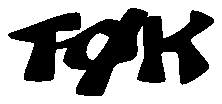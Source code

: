 beginfig(1)

def M(expr $) =
  numeric @;
  @ = 65.0mm;
  fill
  ($+0.0mm,@-35.2mm)..tension 3.2..
  ($+2.0mm,@-27.0mm)..tension 3.2..
  ($+4.2mm,@-27.0mm)..tension 3.2..
  ($+4.2mm,@-28.8mm)..tension 3.2..
  ($+5.5mm,@-30.0mm)..tension 3.2..
  ($+7.6mm,@-26.8mm)..tension 3.2..
  ($+9.9mm,@-26.8mm)..tension 3.2..
  ($+10.4mm,@-35.5mm)..tension 3.2..
  ($+7.0mm,@-35.2mm)..tension 3.2..
  ($+8.0mm,@-30.4mm)..tension 3.2..
  ($+6.5mm,@-31.8mm)..tension 3.2..
  ($+5.2mm,@-31.2mm)..tension 3.2..
  ($+4.6mm,@-35.2mm)..tension 3.2..
  cycle;
enddef;

def A(expr $) =
  numeric @;
  @ = 65.0mm;
  fill
  ($+0.0mm,@-35.2mm)..tension 3.2..
  ($+1.6mm,@-27.2mm)..tension 3.2..
  ($+4.0mm,@-27.4mm)..tension 3.2..
  ($+6.6mm,@-34.6mm)..tension 3.2..
  ($+3.6mm,@-35.0mm)..tension 3.2..
  ($+3.8mm,@-33.0mm)..tension 3.2..
  ($+2.4mm,@-33.2mm)..tension 3.2..
  ($+1.6mm,@-35.0mm)..tension 3.2..
  cycle;

  unfill
  ($+3.0mm,@-32.0mm)--
  ($+3.2mm,@-30.4mm)--
  ($+4.0mm,@-31.4mm)--
  cycle;

enddef;

def D(expr $) =
  numeric @;
  @ = 65.0mm;
  fill
  ($+0.0mm,@-35.0mm)..tension 3.2..
  ($+0.2mm,@-32.8mm)..tension 3.2..
  ($+0.8mm,@-32.8mm)..tension 3.2..
  ($+1.8mm,@-29.4mm)..tension 3.2..
  ($-0.2mm,@-29.2mm)..
  ($+2.8mm,@-27.2mm)..
  ($+5.0mm,@-27.8mm)..
  ($+8.0mm,@-31.8mm)..
  ($+3.0mm,@-35.4mm)..tension 3.2..
  cycle;

  unfill
  ($+3.6mm,@-33.0mm)--
  ($+4.2mm,@-30.2mm)..
  ($+5.0mm,@-31.8mm)..
  cycle;

enddef;

def S(expr $) =
  numeric @;
  @ = 65.0mm;
  fill
  ($+0.0mm,@-32.8mm)..tension 3.2..
  ($+1.2mm,@-32.2mm)..tension 3.2..
  ($+3.4mm,@-33.4mm)..
  ($+5.0mm,@-33.0mm)..tension 3.2..
  ($+3.0mm,@-31.8mm)..
  ($+0.4mm,@-30.0mm)..tension 3.2..
  ($+2.2mm,@-27.2mm)..tension 3.2..
  ($+5.4mm,@-26.6mm)..tension 3.2..
  ($+7.4mm,@-29.0mm)..tension 3.2..
  ($+4.4mm,@-30.2mm)..tension 3.2..
  ($+4.4mm,@-29.4mm)..tension 3.2..
  ($+3.0mm,@-30.0mm)..
  ($+3.6mm,@-31.2mm)..{down}
  ($+8.0mm,@-33.4mm){down}..{left}
  ($+3.0mm,@-35.4mm)..
  cycle;
enddef;

def F(expr $) =
  numeric @;
  @ = 65.0mm;
  fill
  ($+0.0mm,@-35.8mm)..tension 3.2..
  ($+1.2mm,@-31.2mm)..tension 3.2..
  ($-2.0mm,@-30.2mm)..tension 3.2..
  ($+0.0mm,@-29.4mm)..tension 3.2..
  ($+7.0mm,@-27.6mm)..tension 3.2..
  ($+7.0mm,@-29.4mm)..tension 3.2..
  ($+4.0mm,@-29.8mm)..tension 3.2..
  ($+4.0mm,@-31.2mm)..tension 3.2..
  ($+6.4mm,@-30.6mm)..tension 3.2..
  ($+6.6mm,@-31.4mm)..tension 3.2..
  ($+4.0mm,@-32.0mm)..tension 3.2..
  ($+3.6mm,@-35.8mm)..tension 3.2..
  cycle;
enddef;

def OE(expr $) =
  numeric @;
  @ = 65.0mm;
  fill
  ($+1.0mm,@-37.6mm)..tension 3.2..
  ($+4.4mm,@-32.0mm)..tension 3.2..
  ($+8.0mm,@-26.8mm)..tension 3.2..
  ($+10.0mm,@-27.4mm)..tension 3.2..
  ($+8.8mm,@-29.8mm)..
  ($+8.4mm,@-33.0mm)..
  ($+5.6mm,@-34.4mm)..tension 3.2..
  ($+4.2mm,@-37.8mm)..tension 3.2..
  cycle;

  fill
  ($+2.8mm,@-34.6mm)..tension 3.2..
  ($+0.4mm,@-34.4mm)..tension 3.2..
  ($-0.6mm,@-33.6mm)..tension 3.2..
  ($+0.4mm,@-30.8mm)..tension 3.2..
  ($+5.0mm,@-28.2mm)..tension 3.2..
  ($+8.0mm,@-29.2mm)..tension 3.2..
  ($+7.0mm,@-31.0mm)..tension 3.2..
  ($+4.4mm,@-30.0mm)..
  ($+2.4mm,@-31.4mm)..
  ($+3.0mm,@-33.4mm)..tension 3.2..
  ($+5.0mm,@-33.4mm)..tension 3.2..
  cycle;
enddef;

def K(expr $) =
  numeric @;
  @ = 65.0mm;
  fill
  ($+0.0mm,@-35.8mm)..tension 3.2..
  ($+0.8mm,@-33.2mm)..tension 3.2..
  ($+1.0mm,@-28.0mm)..tension 3.2..
  ($+2.8mm,@-27.9mm)..tension 3.2..
  ($+3.2mm,@-30.6mm)..tension 3.2..
  ($+6.6mm,@-28.6mm)..tension 3.2..
  ($+6.8mm,@-27.2mm)..tension 3.2..
  ($+9.6mm,@-28.4mm)..tension 3.2..
  ($+6.6mm,@-30.8mm)..tension 3.2..
  ($+9.0mm,@-34.2mm)..tension 3.2..
  ($+5.6mm,@-36.4mm)..tension 3.2..
  ($+5.0mm,@-32.4mm)..tension 3.2..
  ($+3.0mm,@-32.4mm)..tension 3.2..
  ($+3.4mm,@-36.0mm)..tension 3.2..
  cycle;
enddef;

def plif(expr $) =
  numeric @;
  @ = 65.0mm;
  fill
  ($+0.0mm,@-29.0mm){up}..
  ($-0.1mm,@-28mm)..
  ($-0.7mm,@-26.2mm)..
  ($+0.9mm,@-26mm){right}..
  ($+1.3mm,@-26.4mm){dir -60}..
  cycle;
enddef;

%M(24.2mm);
%A(35.4mm);
%D(41.8mm);
%S(48.0mm);
F(59.0mm);
OE(64.6mm);
K(73.4mm);

endfig
end.
